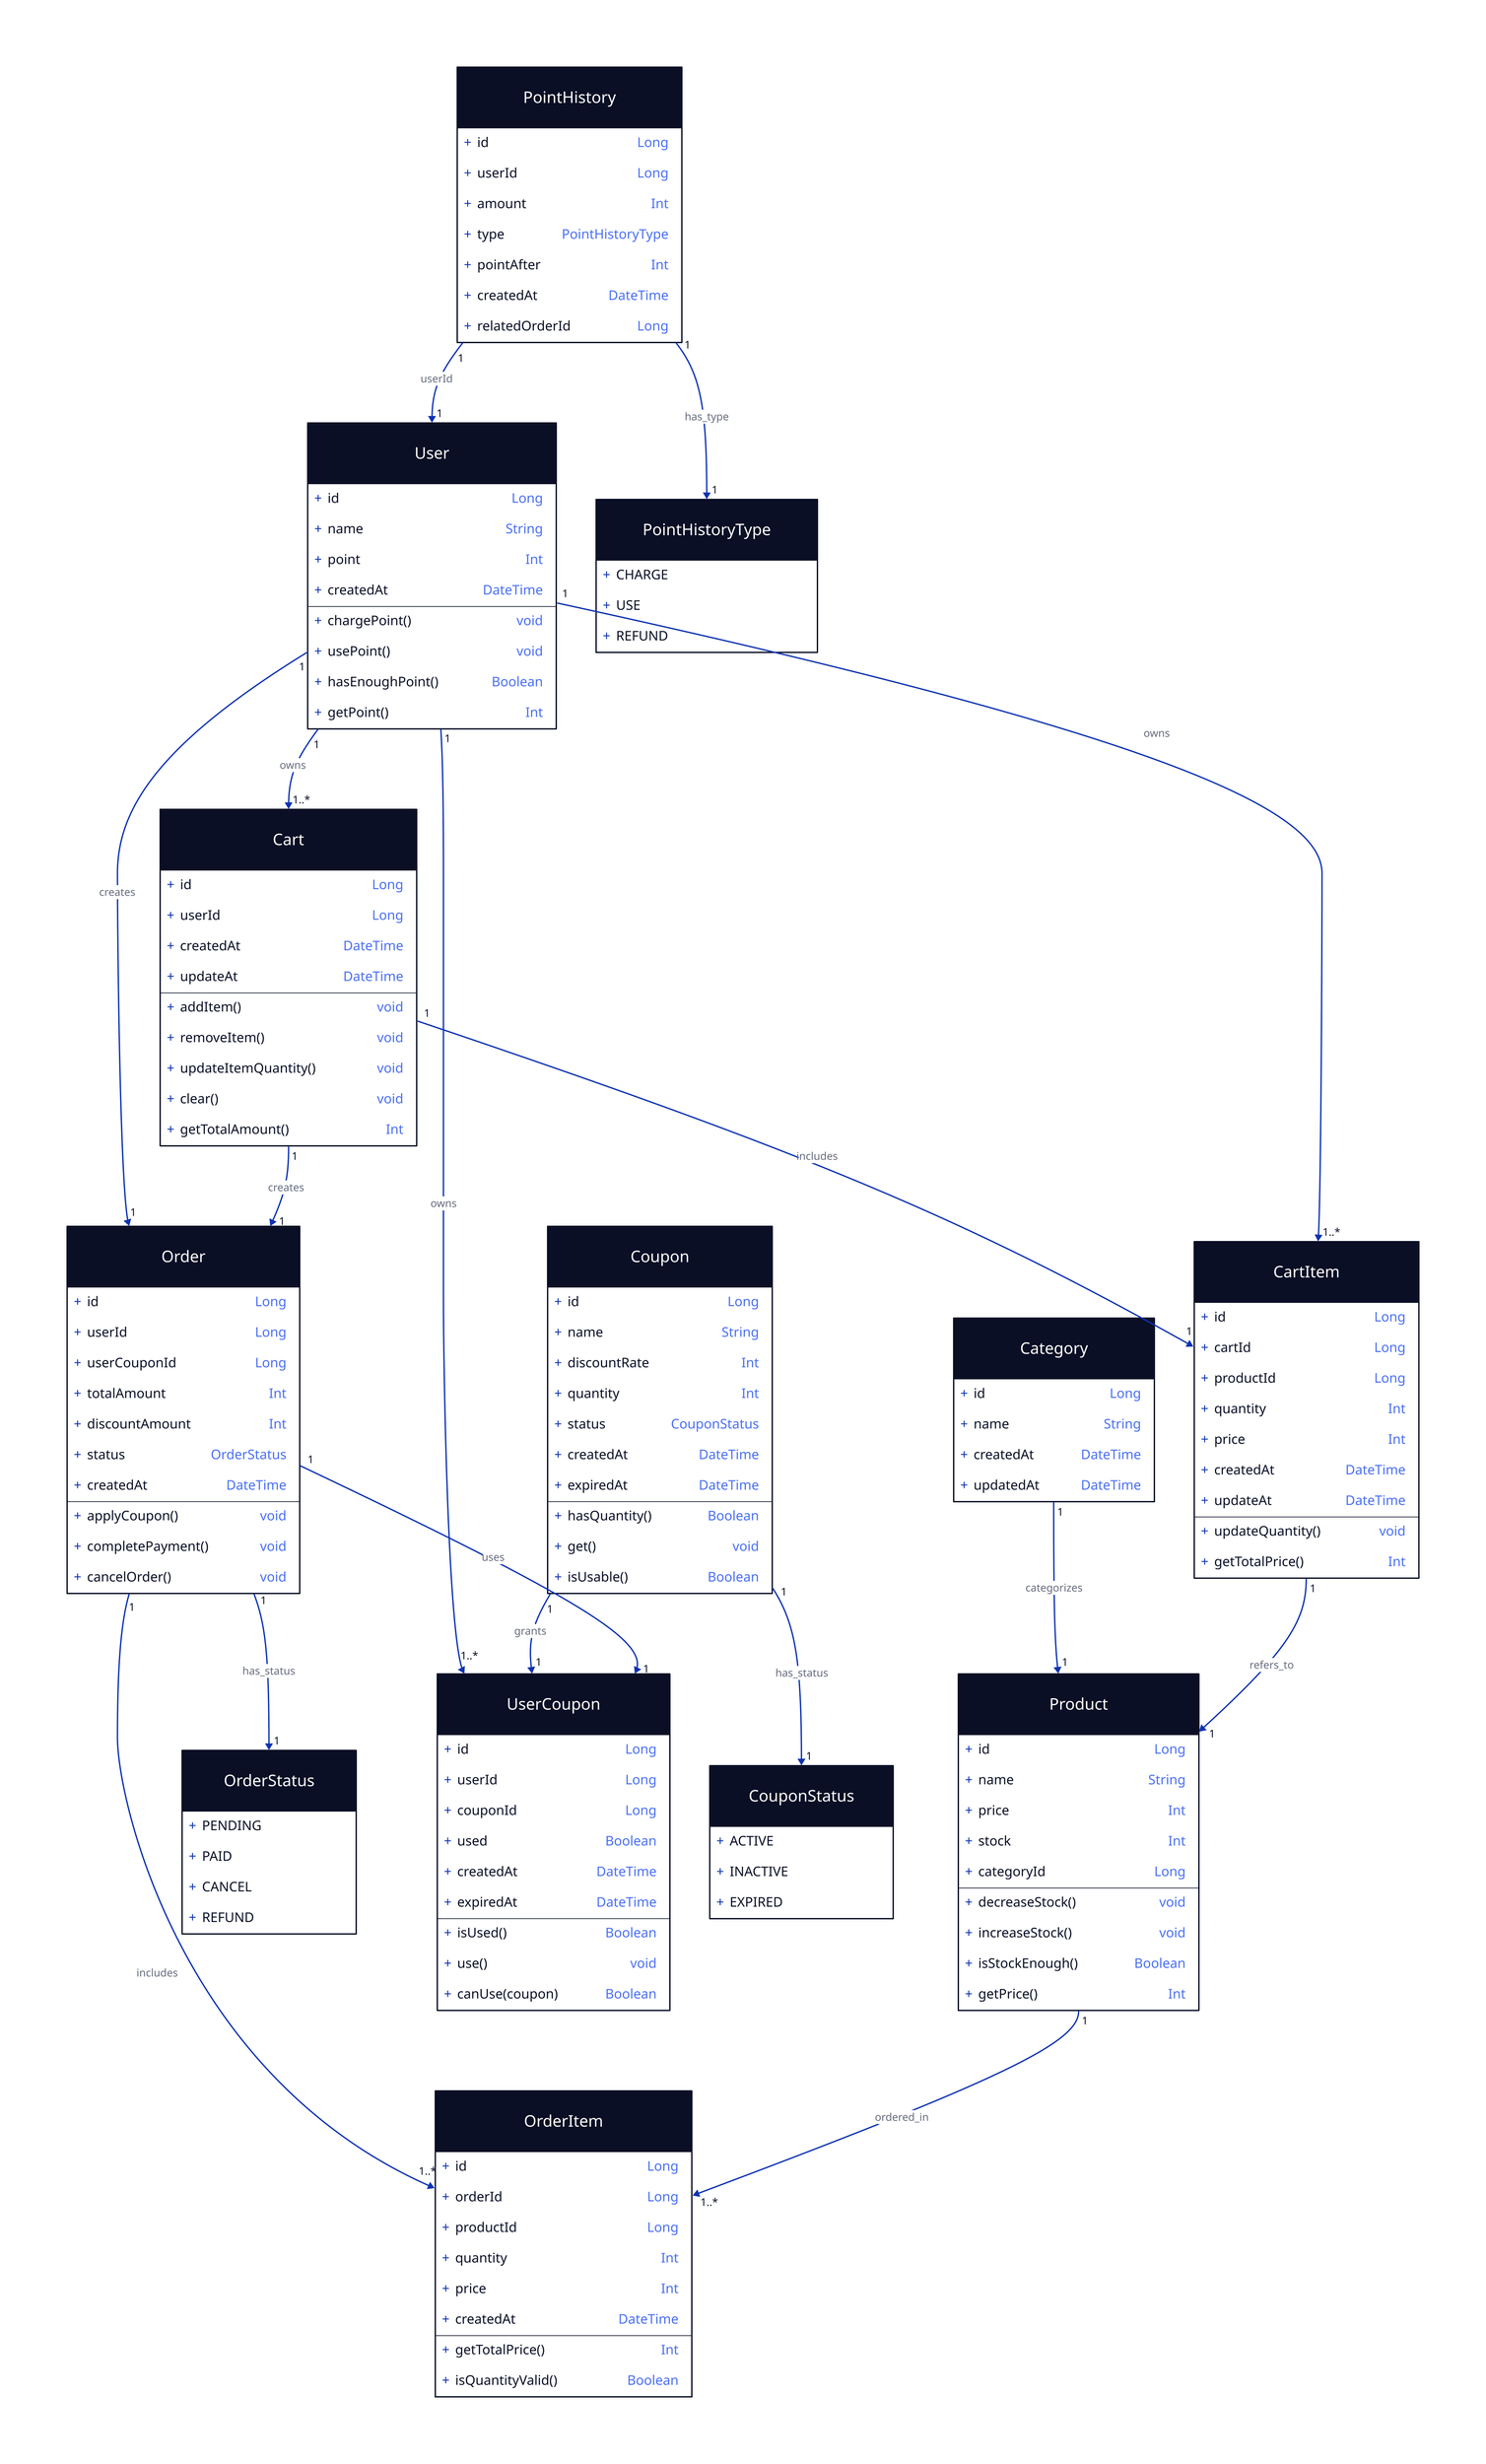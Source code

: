 User: {
  shape: class
  +id: Long
  +name: String
  +point: Int
  +createdAt: DateTime

  +chargePoint(): void
  +usePoint(): void
  +hasEnoughPoint(): Boolean
  +getPoint(): Int
}

PointHistory: {
  shape: class
  +id: Long
  +userId: Long
  +amount: Int
  +type: PointHistoryType
  +pointAfter: Int
  +createdAt: DateTime
  +relatedOrderId: Long
}

PointHistoryType: {
  shape: class
  CHARGE
  USE
  REFUND
}

Product: {
  shape: class
  +id: Long
  +name: String
  +price: Int
  +stock: Int
  +categoryId: Long

  +decreaseStock(): void
  +increaseStock(): void
  +isStockEnough(): Boolean
  +getPrice(): Int
}

Category: {
  shape: class
  +id: Long
  +name: String
  +createdAt: DateTime
  +updatedAt: DateTime
}

OrderStatus: {
  shape: class
  PENDING
  PAID
  CANCEL
  REFUND
}

Order: {
  shape: class
  +id: Long
  +userId: Long
  +userCouponId: Long
  +totalAmount: Int
  +discountAmount: Int
  +status: OrderStatus
  +createdAt: DateTime

  +applyCoupon(): void
  +completePayment(): void
  +cancelOrder(): void
}

OrderItem: {
  shape: class
  +id: Long
  +orderId: Long
  +productId: Long
  +quantity: Int
  +price: Int
  +createdAt: DateTime

  +getTotalPrice(): Int
  +isQuantityValid(): Boolean
}

Coupon: {
  shape: class
  +id: Long
  +name: String
  +discountRate: Int
  +quantity: Int
  +status: CouponStatus
  +createdAt: DateTime
  +expiredAt: DateTime

  +hasQuantity(): Boolean
  +get(): void
  +isUsable(): Boolean
}

UserCoupon: {
  shape: class
  +id: Long
  +userId: Long
  +couponId: Long
  +used: Boolean
  +createdAt: DateTime
  +expiredAt: DateTime

  +isUsed(): Boolean
  +use(): void
  +canUse(coupon): Boolean
}

CouponStatus: {
  shape: class
  ACTIVE
  INACTIVE
  EXPIRED
}

Cart: {
  shape: class
  +id: Long
  +userId: Long
  +createdAt: DateTime
  +updateAt: DateTime

  +addItem(): void
  +removeItem(): void
  +updateItemQuantity(): void
  +clear(): void
  +getTotalAmount(): Int
}

CartItem: {
  shape: class
  +id: Long
  +cartId: Long
  +productId: Long
  +quantity: Int
  +price: Int
  +createdAt: DateTime
  +updateAt: DateTime

  +updateQuantity(): void
  +getTotalPrice(): Int
}

User -> Order: creates {
  source-arrowhead: 1
  target-arrowhead: 1
}

Order -> OrderItem: includes {
  source-arrowhead: 1
  target-arrowhead: 1..*
}

Order -> OrderStatus: has_status {
  source-arrowhead: 1
  target-arrowhead: 1
}

Product -> OrderItem: ordered_in {
  source-arrowhead: 1
  target-arrowhead: 1..*
}

User -> UserCoupon: owns {
  source-arrowhead: 1
  target-arrowhead: 1..*
}

Coupon -> UserCoupon: grants {
  source-arrowhead: 1
  target-arrowhead: 1
}

Coupon -> CouponStatus: has_status {
  source-arrowhead: 1
  target-arrowhead: 1
}

PointHistory -> PointHistoryType: has_type {
  source-arrowhead: 1
  target-arrowhead: 1
}

PointHistory -> User: userId {
  source-arrowhead: 1
  target-arrowhead: 1
}

Category -> Product: categorizes {
  source-arrowhead: 1
  target-arrowhead: 1
}

Cart -> CartItem: includes {
  source-arrowhead: 1
  target-arrowhead: 1
}

CartItem -> Product: refers_to {
  source-arrowhead: 1
  target-arrowhead: 1
}

User -> Cart: owns {
  source-arrowhead: 1
  target-arrowhead: 1..*
}

User -> CartItem: owns {
  source-arrowhead: 1
  target-arrowhead: 1..*
}
Cart -> Order: creates {
  source-arrowhead: 1
  target-arrowhead: 1
}

Order -> UserCoupon: uses {
  source-arrowhead: 1
  target-arrowhead: 1
}
